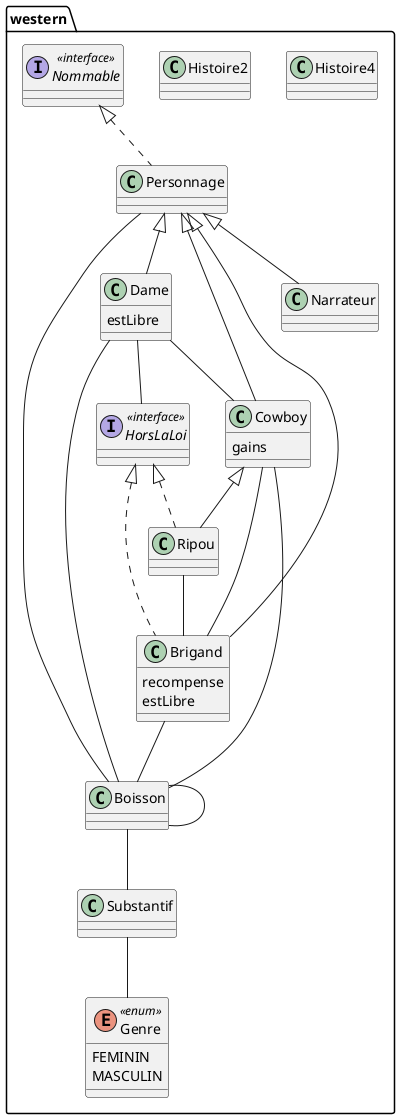 @startuml

package western{
	class Histoire4{
}


class Histoire2{
}


class Boisson{
}
Boisson -- Substantif
Boisson -- Boisson


class Personnage implements Nommable{
}
Personnage -- Boisson


class Dame extends Personnage{
	estLibre
}
Dame -- Cowboy
Dame -- HorsLaLoi
Dame -- Boisson


class Brigand extends Personnage implements HorsLaLoi{
	recompense
	estLibre
}
Brigand -- Cowboy
Brigand -- Boisson


class Ripou extends Cowboy implements HorsLaLoi{
}
Ripou -- Brigand


interface HorsLaLoi <<interface>>{
}


enum Genre <<enum>>{
	FEMININ
	MASCULIN
}


interface Nommable <<interface>>{
}


class Cowboy extends Personnage{
	gains
}
Cowboy -- Boisson


class Substantif{
}
Substantif -- Genre


class Narrateur extends Personnage{
}


}
@enduml
